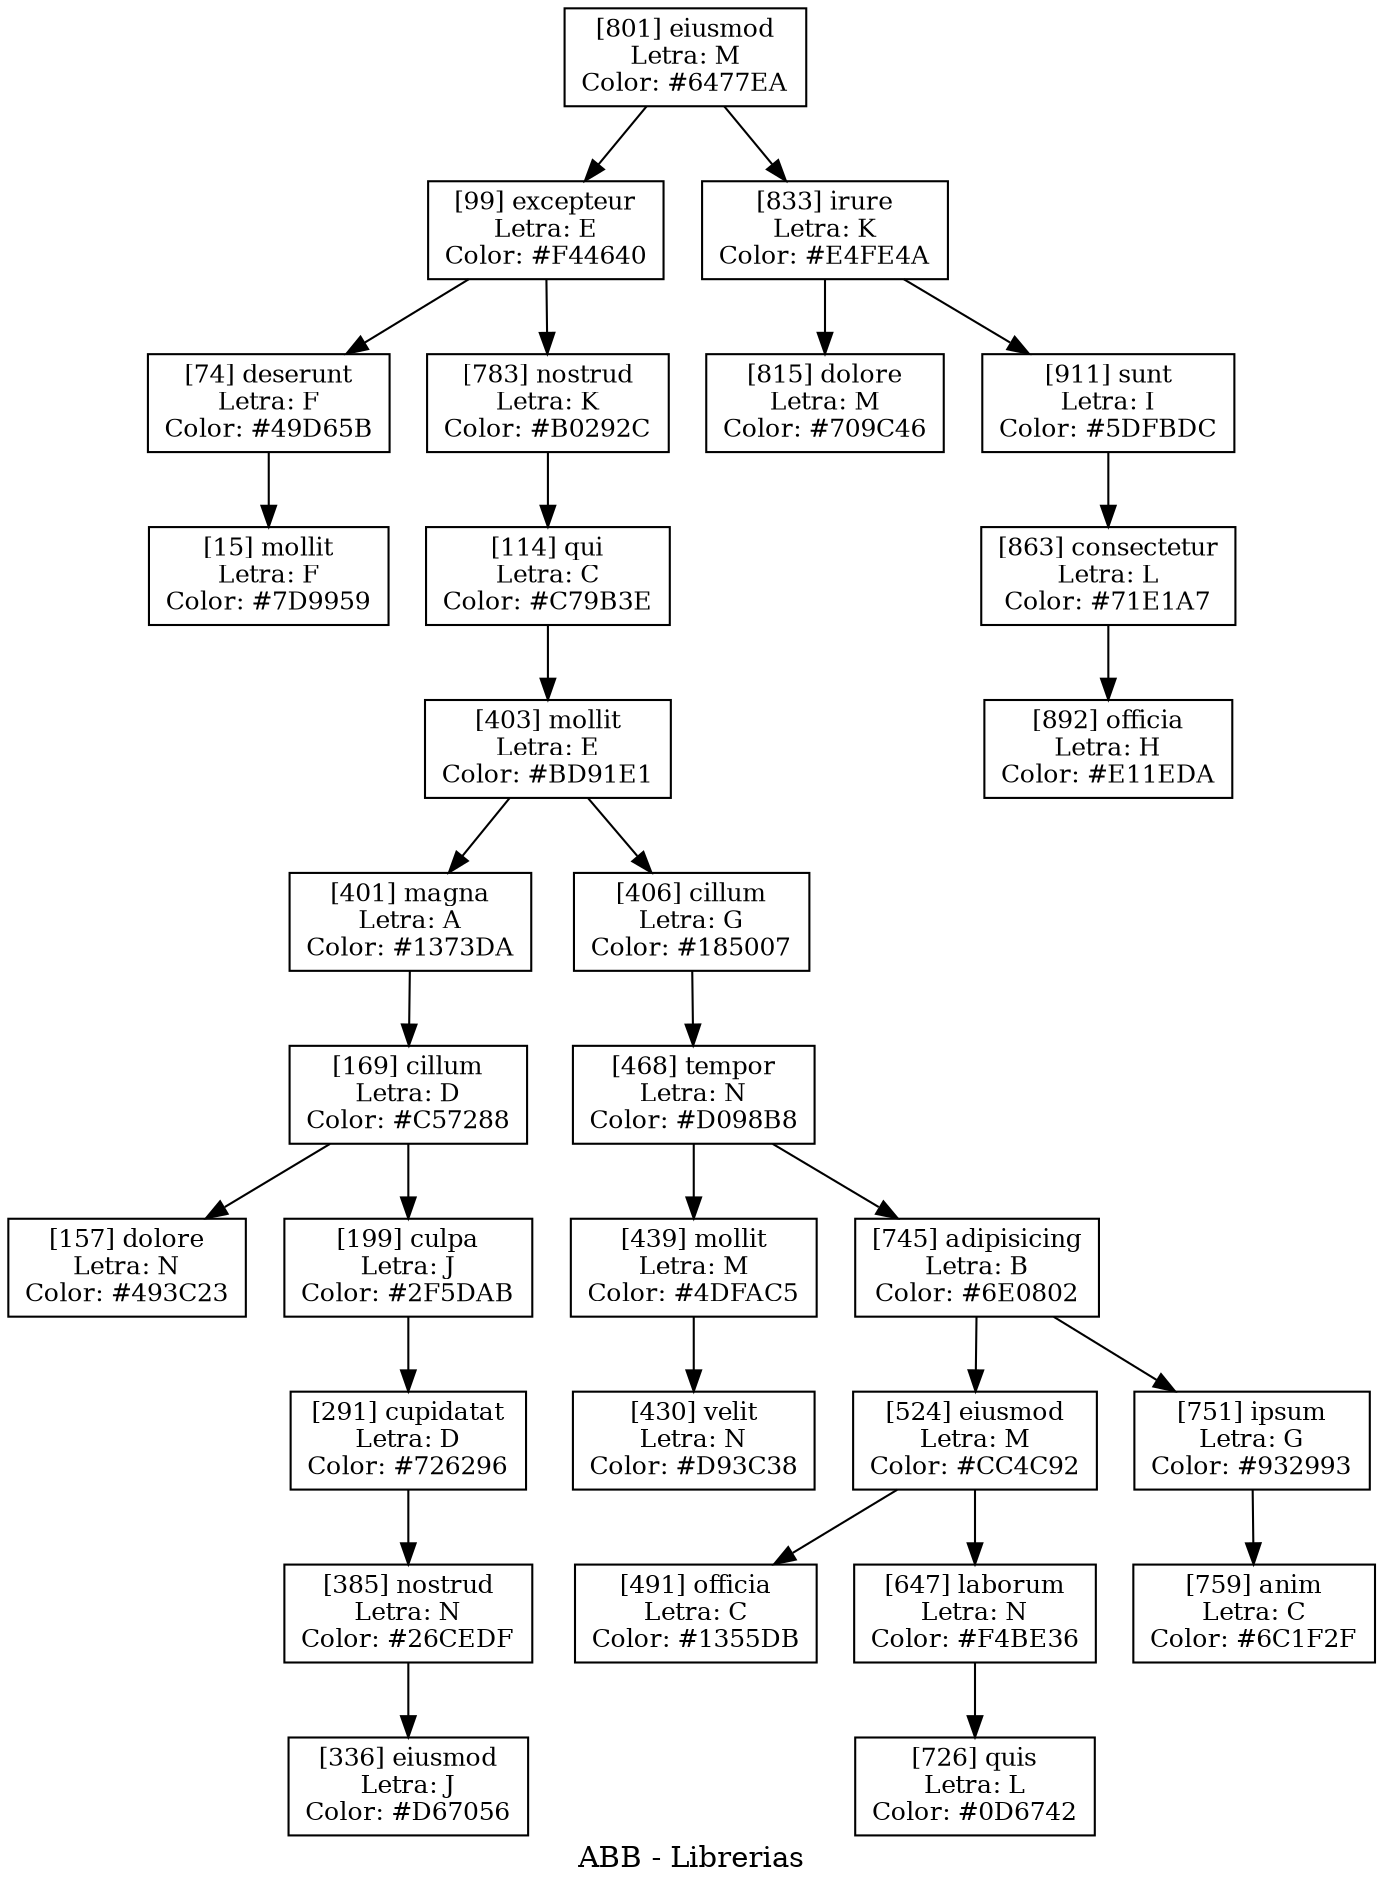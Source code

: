 digraph G{
ratio = "auto";
label = "ABB - Librerias";
node [fontsize = 12, shape = box];
"n15" [ label = "[15] mollit
Letra: F
Color: #7D9959" ];
"n74" [ label = "[74] deserunt
Letra: F
Color: #49D65B" ];
"n74" -> "n15";
"n99" [ label = "[99] excepteur
Letra: E
Color: #F44640" ];
"n99" -> "n74";
"n99" -> "n783";
"n114" [ label = "[114] qui
Letra: C
Color: #C79B3E" ];
"n114" -> "n403";
"n157" [ label = "[157] dolore
Letra: N
Color: #493C23" ];
"n169" [ label = "[169] cillum
Letra: D
Color: #C57288" ];
"n169" -> "n157";
"n169" -> "n199";
"n199" [ label = "[199] culpa
Letra: J
Color: #2F5DAB" ];
"n199" -> "n291";
"n291" [ label = "[291] cupidatat
Letra: D
Color: #726296" ];
"n291" -> "n385";
"n336" [ label = "[336] eiusmod
Letra: J
Color: #D67056" ];
"n385" [ label = "[385] nostrud
Letra: N
Color: #26CEDF" ];
"n385" -> "n336";
"n401" [ label = "[401] magna
Letra: A
Color: #1373DA" ];
"n401" -> "n169";
"n403" [ label = "[403] mollit
Letra: E
Color: #BD91E1" ];
"n403" -> "n401";
"n403" -> "n406";
"n406" [ label = "[406] cillum
Letra: G
Color: #185007" ];
"n406" -> "n468";
"n430" [ label = "[430] velit
Letra: N
Color: #D93C38" ];
"n439" [ label = "[439] mollit
Letra: M
Color: #4DFAC5" ];
"n439" -> "n430";
"n468" [ label = "[468] tempor
Letra: N
Color: #D098B8" ];
"n468" -> "n439";
"n468" -> "n745";
"n491" [ label = "[491] officia
Letra: C
Color: #1355DB" ];
"n524" [ label = "[524] eiusmod
Letra: M
Color: #CC4C92" ];
"n524" -> "n491";
"n524" -> "n647";
"n647" [ label = "[647] laborum
Letra: N
Color: #F4BE36" ];
"n647" -> "n726";
"n726" [ label = "[726] quis
Letra: L
Color: #0D6742" ];
"n745" [ label = "[745] adipisicing
Letra: B
Color: #6E0802" ];
"n745" -> "n524";
"n745" -> "n751";
"n751" [ label = "[751] ipsum
Letra: G
Color: #932993" ];
"n751" -> "n759";
"n759" [ label = "[759] anim
Letra: C
Color: #6C1F2F" ];
"n783" [ label = "[783] nostrud
Letra: K
Color: #B0292C" ];
"n783" -> "n114";
"n801" [ label = "[801] eiusmod
Letra: M
Color: #6477EA" ];
"n801" -> "n99";
"n801" -> "n833";
"n815" [ label = "[815] dolore
Letra: M
Color: #709C46" ];
"n833" [ label = "[833] irure
Letra: K
Color: #E4FE4A" ];
"n833" -> "n815";
"n833" -> "n911";
"n863" [ label = "[863] consectetur
Letra: L
Color: #71E1A7" ];
"n863" -> "n892";
"n892" [ label = "[892] officia
Letra: H
Color: #E11EDA" ];
"n911" [ label = "[911] sunt
Letra: I
Color: #5DFBDC" ];
"n911" -> "n863";
}
